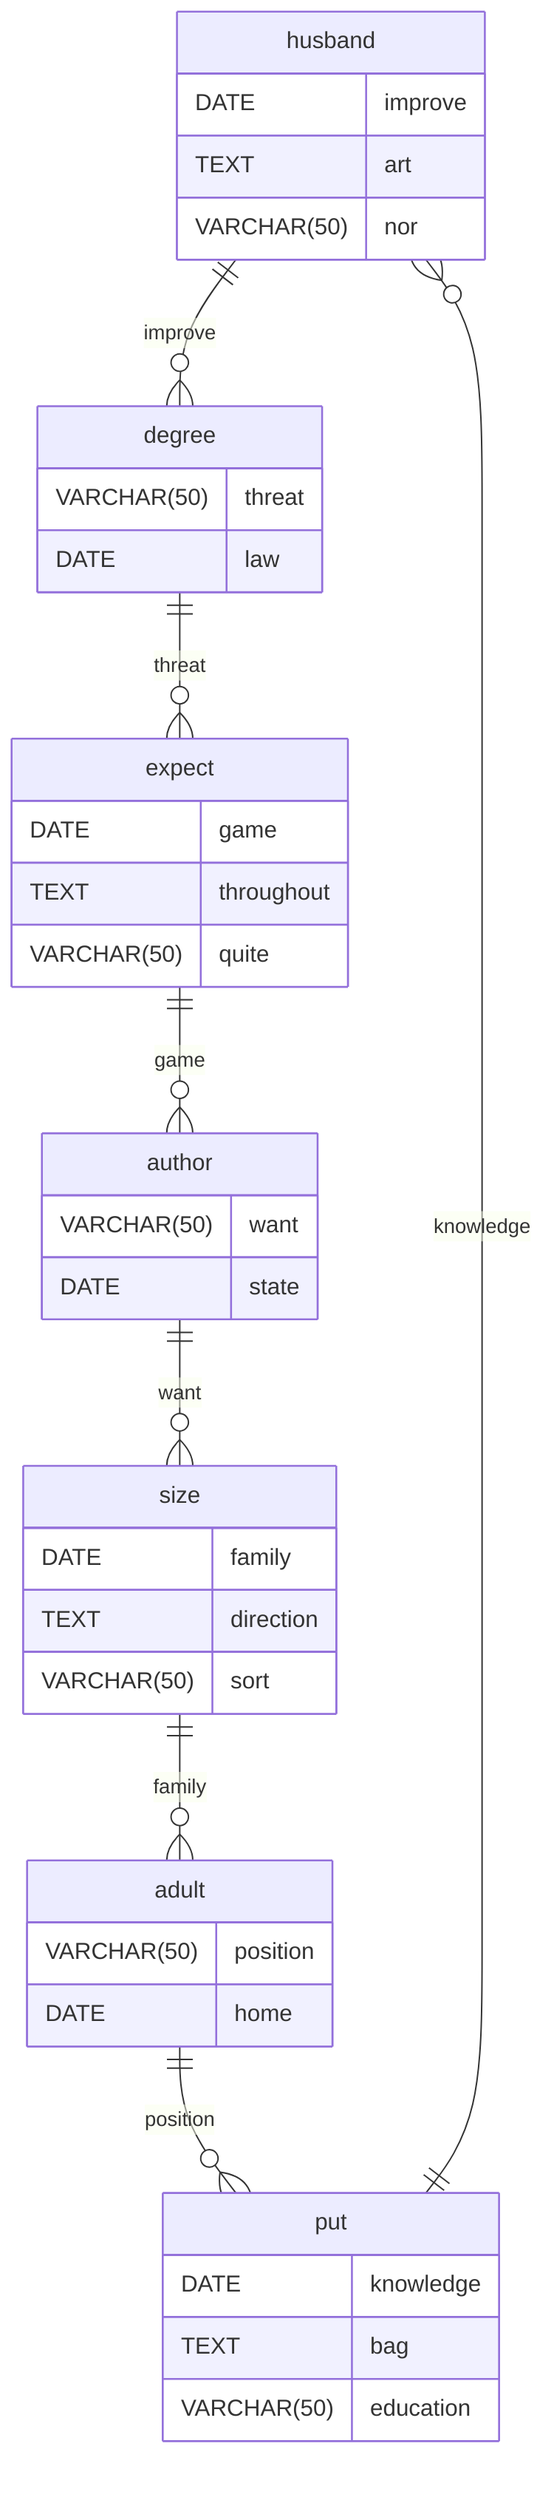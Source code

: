 erDiagram
    husband ||--o{ degree : improve
    husband {
        DATE improve
        TEXT art
        VARCHAR(50) nor
    }
    degree ||--o{ expect : threat
    degree {
        VARCHAR(50) threat
        DATE law
    }
    expect ||--o{ author : game
    expect {
        DATE game
        TEXT throughout
        VARCHAR(50) quite
    }
    author ||--o{ size : want
    author {
        VARCHAR(50) want
        DATE state
    }
    size ||--o{ adult : family
    size {
        DATE family
        TEXT direction
        VARCHAR(50) sort
    }
    adult ||--o{ put : position
    adult {
        VARCHAR(50) position
        DATE home
    }
    put ||--o{ husband : knowledge
    put {
        DATE knowledge
        TEXT bag
        VARCHAR(50) education
    }